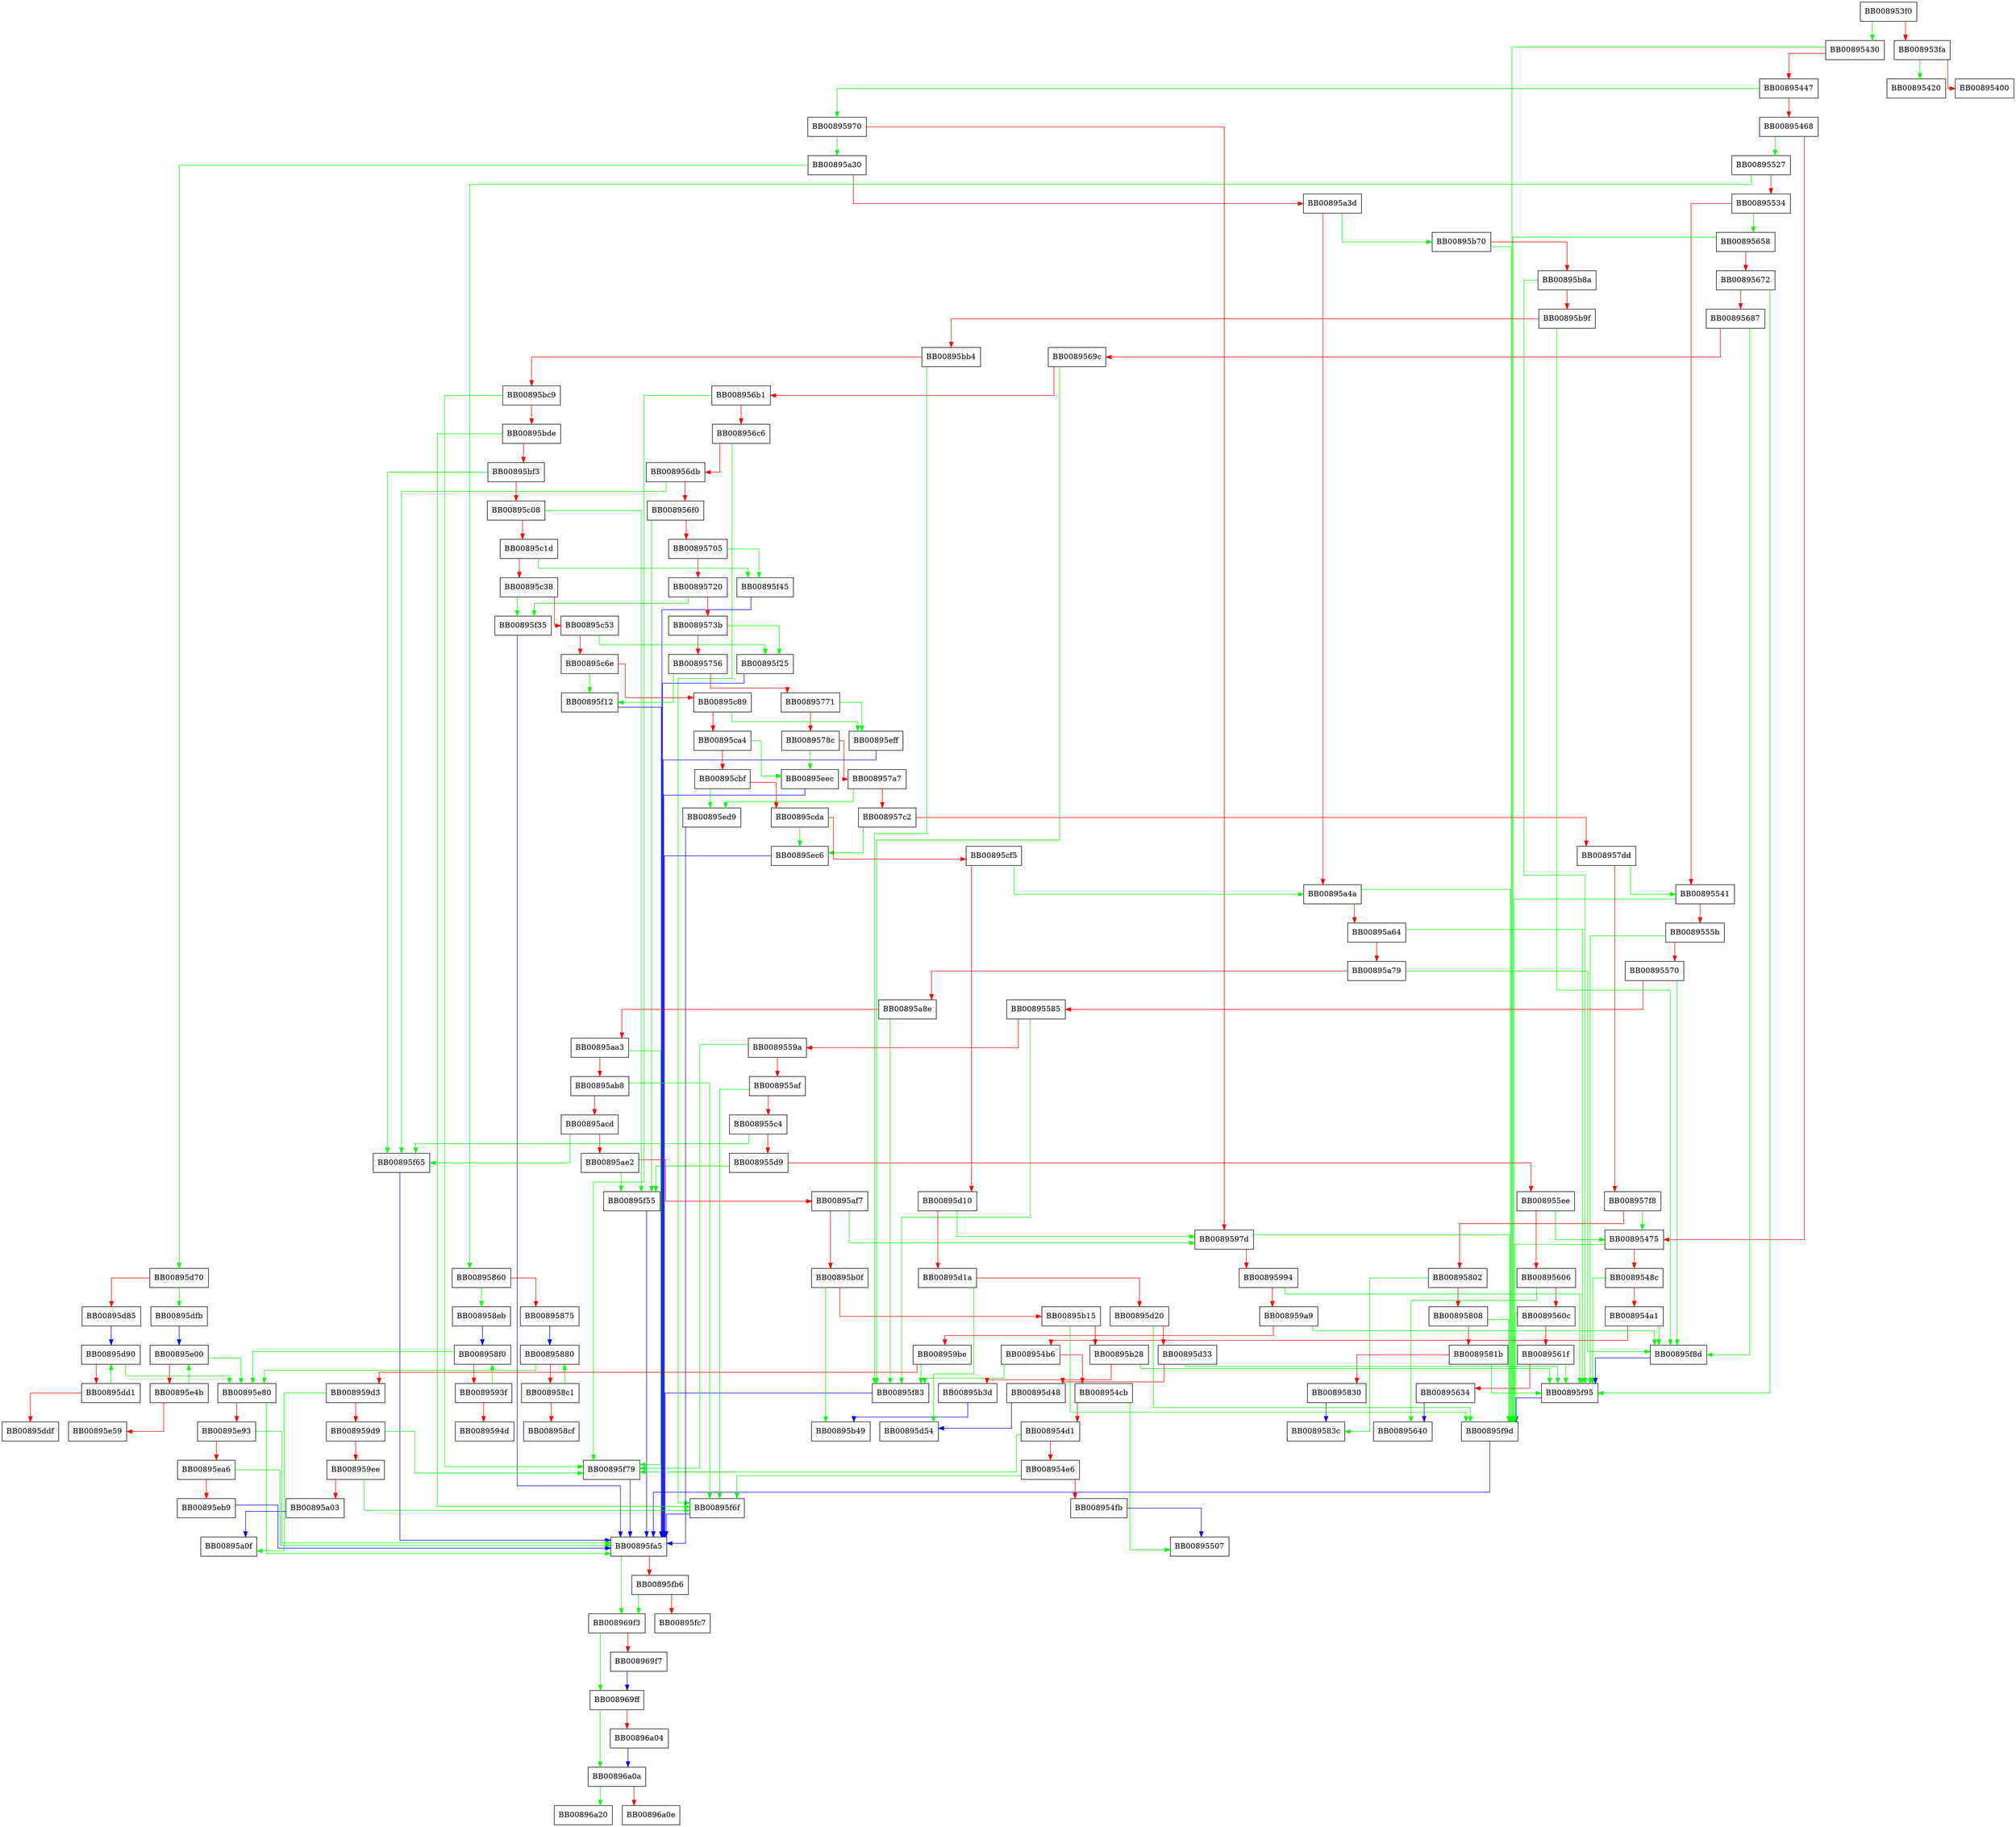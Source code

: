 digraph __memcmp_sse4_1 {
  node [shape="box"];
  graph [splines=ortho];
  BB008953f0 -> BB00895430 [color="green"];
  BB008953f0 -> BB008953fa [color="red"];
  BB008953fa -> BB00895420 [color="green"];
  BB008953fa -> BB00895400 [color="red"];
  BB00895430 -> BB00895f9d [color="green"];
  BB00895430 -> BB00895447 [color="red"];
  BB00895447 -> BB00895970 [color="green"];
  BB00895447 -> BB00895468 [color="red"];
  BB00895468 -> BB00895527 [color="green"];
  BB00895468 -> BB00895475 [color="red"];
  BB00895475 -> BB00895f9d [color="green"];
  BB00895475 -> BB0089548c [color="red"];
  BB0089548c -> BB00895f95 [color="green"];
  BB0089548c -> BB008954a1 [color="red"];
  BB008954a1 -> BB00895f8d [color="green"];
  BB008954a1 -> BB008954b6 [color="red"];
  BB008954b6 -> BB00895f83 [color="green"];
  BB008954b6 -> BB008954cb [color="red"];
  BB008954cb -> BB00895507 [color="green"];
  BB008954cb -> BB008954d1 [color="red"];
  BB008954d1 -> BB00895f79 [color="green"];
  BB008954d1 -> BB008954e6 [color="red"];
  BB008954e6 -> BB00895f6f [color="green"];
  BB008954e6 -> BB008954fb [color="red"];
  BB008954fb -> BB00895507 [color="blue"];
  BB00895527 -> BB00895860 [color="green"];
  BB00895527 -> BB00895534 [color="red"];
  BB00895534 -> BB00895658 [color="green"];
  BB00895534 -> BB00895541 [color="red"];
  BB00895541 -> BB00895f9d [color="green"];
  BB00895541 -> BB0089555b [color="red"];
  BB0089555b -> BB00895f95 [color="green"];
  BB0089555b -> BB00895570 [color="red"];
  BB00895570 -> BB00895f8d [color="green"];
  BB00895570 -> BB00895585 [color="red"];
  BB00895585 -> BB00895f83 [color="green"];
  BB00895585 -> BB0089559a [color="red"];
  BB0089559a -> BB00895f79 [color="green"];
  BB0089559a -> BB008955af [color="red"];
  BB008955af -> BB00895f6f [color="green"];
  BB008955af -> BB008955c4 [color="red"];
  BB008955c4 -> BB00895f65 [color="green"];
  BB008955c4 -> BB008955d9 [color="red"];
  BB008955d9 -> BB00895f55 [color="green"];
  BB008955d9 -> BB008955ee [color="red"];
  BB008955ee -> BB00895475 [color="green"];
  BB008955ee -> BB00895606 [color="red"];
  BB00895606 -> BB00895640 [color="green"];
  BB00895606 -> BB0089560c [color="red"];
  BB0089560c -> BB00895f9d [color="green"];
  BB0089560c -> BB0089561f [color="red"];
  BB0089561f -> BB00895f95 [color="green"];
  BB0089561f -> BB00895634 [color="red"];
  BB00895634 -> BB00895640 [color="blue"];
  BB00895658 -> BB00895f9d [color="green"];
  BB00895658 -> BB00895672 [color="red"];
  BB00895672 -> BB00895f95 [color="green"];
  BB00895672 -> BB00895687 [color="red"];
  BB00895687 -> BB00895f8d [color="green"];
  BB00895687 -> BB0089569c [color="red"];
  BB0089569c -> BB00895f83 [color="green"];
  BB0089569c -> BB008956b1 [color="red"];
  BB008956b1 -> BB00895f79 [color="green"];
  BB008956b1 -> BB008956c6 [color="red"];
  BB008956c6 -> BB00895f6f [color="green"];
  BB008956c6 -> BB008956db [color="red"];
  BB008956db -> BB00895f65 [color="green"];
  BB008956db -> BB008956f0 [color="red"];
  BB008956f0 -> BB00895f55 [color="green"];
  BB008956f0 -> BB00895705 [color="red"];
  BB00895705 -> BB00895f45 [color="green"];
  BB00895705 -> BB00895720 [color="red"];
  BB00895720 -> BB00895f35 [color="green"];
  BB00895720 -> BB0089573b [color="red"];
  BB0089573b -> BB00895f25 [color="green"];
  BB0089573b -> BB00895756 [color="red"];
  BB00895756 -> BB00895f12 [color="green"];
  BB00895756 -> BB00895771 [color="red"];
  BB00895771 -> BB00895eff [color="green"];
  BB00895771 -> BB0089578c [color="red"];
  BB0089578c -> BB00895eec [color="green"];
  BB0089578c -> BB008957a7 [color="red"];
  BB008957a7 -> BB00895ed9 [color="green"];
  BB008957a7 -> BB008957c2 [color="red"];
  BB008957c2 -> BB00895ec6 [color="green"];
  BB008957c2 -> BB008957dd [color="red"];
  BB008957dd -> BB00895541 [color="green"];
  BB008957dd -> BB008957f8 [color="red"];
  BB008957f8 -> BB00895475 [color="green"];
  BB008957f8 -> BB00895802 [color="red"];
  BB00895802 -> BB0089583c [color="green"];
  BB00895802 -> BB00895808 [color="red"];
  BB00895808 -> BB00895f9d [color="green"];
  BB00895808 -> BB0089581b [color="red"];
  BB0089581b -> BB00895f95 [color="green"];
  BB0089581b -> BB00895830 [color="red"];
  BB00895830 -> BB0089583c [color="blue"];
  BB00895860 -> BB008958eb [color="green"];
  BB00895860 -> BB00895875 [color="red"];
  BB00895875 -> BB00895880 [color="blue"];
  BB00895880 -> BB00895e80 [color="green"];
  BB00895880 -> BB008958c1 [color="red"];
  BB008958c1 -> BB00895880 [color="green"];
  BB008958c1 -> BB008958cf [color="red"];
  BB008958eb -> BB008958f0 [color="blue"];
  BB008958f0 -> BB00895e80 [color="green"];
  BB008958f0 -> BB0089593f [color="red"];
  BB0089593f -> BB008958f0 [color="green"];
  BB0089593f -> BB0089594d [color="red"];
  BB00895970 -> BB00895a30 [color="green"];
  BB00895970 -> BB0089597d [color="red"];
  BB0089597d -> BB00895f9d [color="green"];
  BB0089597d -> BB00895994 [color="red"];
  BB00895994 -> BB00895f95 [color="green"];
  BB00895994 -> BB008959a9 [color="red"];
  BB008959a9 -> BB00895f8d [color="green"];
  BB008959a9 -> BB008959be [color="red"];
  BB008959be -> BB00895f83 [color="green"];
  BB008959be -> BB008959d3 [color="red"];
  BB008959d3 -> BB00895a0f [color="green"];
  BB008959d3 -> BB008959d9 [color="red"];
  BB008959d9 -> BB00895f79 [color="green"];
  BB008959d9 -> BB008959ee [color="red"];
  BB008959ee -> BB00895f6f [color="green"];
  BB008959ee -> BB00895a03 [color="red"];
  BB00895a03 -> BB00895a0f [color="blue"];
  BB00895a30 -> BB00895d70 [color="green"];
  BB00895a30 -> BB00895a3d [color="red"];
  BB00895a3d -> BB00895b70 [color="green"];
  BB00895a3d -> BB00895a4a [color="red"];
  BB00895a4a -> BB00895f9d [color="green"];
  BB00895a4a -> BB00895a64 [color="red"];
  BB00895a64 -> BB00895f95 [color="green"];
  BB00895a64 -> BB00895a79 [color="red"];
  BB00895a79 -> BB00895f8d [color="green"];
  BB00895a79 -> BB00895a8e [color="red"];
  BB00895a8e -> BB00895f83 [color="green"];
  BB00895a8e -> BB00895aa3 [color="red"];
  BB00895aa3 -> BB00895f79 [color="green"];
  BB00895aa3 -> BB00895ab8 [color="red"];
  BB00895ab8 -> BB00895f6f [color="green"];
  BB00895ab8 -> BB00895acd [color="red"];
  BB00895acd -> BB00895f65 [color="green"];
  BB00895acd -> BB00895ae2 [color="red"];
  BB00895ae2 -> BB00895f55 [color="green"];
  BB00895ae2 -> BB00895af7 [color="red"];
  BB00895af7 -> BB0089597d [color="green"];
  BB00895af7 -> BB00895b0f [color="red"];
  BB00895b0f -> BB00895b49 [color="green"];
  BB00895b0f -> BB00895b15 [color="red"];
  BB00895b15 -> BB00895f9d [color="green"];
  BB00895b15 -> BB00895b28 [color="red"];
  BB00895b28 -> BB00895f95 [color="green"];
  BB00895b28 -> BB00895b3d [color="red"];
  BB00895b3d -> BB00895b49 [color="blue"];
  BB00895b70 -> BB00895f9d [color="green"];
  BB00895b70 -> BB00895b8a [color="red"];
  BB00895b8a -> BB00895f95 [color="green"];
  BB00895b8a -> BB00895b9f [color="red"];
  BB00895b9f -> BB00895f8d [color="green"];
  BB00895b9f -> BB00895bb4 [color="red"];
  BB00895bb4 -> BB00895f83 [color="green"];
  BB00895bb4 -> BB00895bc9 [color="red"];
  BB00895bc9 -> BB00895f79 [color="green"];
  BB00895bc9 -> BB00895bde [color="red"];
  BB00895bde -> BB00895f6f [color="green"];
  BB00895bde -> BB00895bf3 [color="red"];
  BB00895bf3 -> BB00895f65 [color="green"];
  BB00895bf3 -> BB00895c08 [color="red"];
  BB00895c08 -> BB00895f55 [color="green"];
  BB00895c08 -> BB00895c1d [color="red"];
  BB00895c1d -> BB00895f45 [color="green"];
  BB00895c1d -> BB00895c38 [color="red"];
  BB00895c38 -> BB00895f35 [color="green"];
  BB00895c38 -> BB00895c53 [color="red"];
  BB00895c53 -> BB00895f25 [color="green"];
  BB00895c53 -> BB00895c6e [color="red"];
  BB00895c6e -> BB00895f12 [color="green"];
  BB00895c6e -> BB00895c89 [color="red"];
  BB00895c89 -> BB00895eff [color="green"];
  BB00895c89 -> BB00895ca4 [color="red"];
  BB00895ca4 -> BB00895eec [color="green"];
  BB00895ca4 -> BB00895cbf [color="red"];
  BB00895cbf -> BB00895ed9 [color="green"];
  BB00895cbf -> BB00895cda [color="red"];
  BB00895cda -> BB00895ec6 [color="green"];
  BB00895cda -> BB00895cf5 [color="red"];
  BB00895cf5 -> BB00895a4a [color="green"];
  BB00895cf5 -> BB00895d10 [color="red"];
  BB00895d10 -> BB0089597d [color="green"];
  BB00895d10 -> BB00895d1a [color="red"];
  BB00895d1a -> BB00895d54 [color="green"];
  BB00895d1a -> BB00895d20 [color="red"];
  BB00895d20 -> BB00895f9d [color="green"];
  BB00895d20 -> BB00895d33 [color="red"];
  BB00895d33 -> BB00895f95 [color="green"];
  BB00895d33 -> BB00895d48 [color="red"];
  BB00895d48 -> BB00895d54 [color="blue"];
  BB00895d70 -> BB00895dfb [color="green"];
  BB00895d70 -> BB00895d85 [color="red"];
  BB00895d85 -> BB00895d90 [color="blue"];
  BB00895d90 -> BB00895e80 [color="green"];
  BB00895d90 -> BB00895dd1 [color="red"];
  BB00895dd1 -> BB00895d90 [color="green"];
  BB00895dd1 -> BB00895ddf [color="red"];
  BB00895dfb -> BB00895e00 [color="blue"];
  BB00895e00 -> BB00895e80 [color="green"];
  BB00895e00 -> BB00895e4b [color="red"];
  BB00895e4b -> BB00895e00 [color="green"];
  BB00895e4b -> BB00895e59 [color="red"];
  BB00895e80 -> BB00895fa5 [color="green"];
  BB00895e80 -> BB00895e93 [color="red"];
  BB00895e93 -> BB00895fa5 [color="green"];
  BB00895e93 -> BB00895ea6 [color="red"];
  BB00895ea6 -> BB00895fa5 [color="green"];
  BB00895ea6 -> BB00895eb9 [color="red"];
  BB00895eb9 -> BB00895fa5 [color="blue"];
  BB00895ec6 -> BB00895fa5 [color="blue"];
  BB00895ed9 -> BB00895fa5 [color="blue"];
  BB00895eec -> BB00895fa5 [color="blue"];
  BB00895eff -> BB00895fa5 [color="blue"];
  BB00895f12 -> BB00895fa5 [color="blue"];
  BB00895f25 -> BB00895fa5 [color="blue"];
  BB00895f35 -> BB00895fa5 [color="blue"];
  BB00895f45 -> BB00895fa5 [color="blue"];
  BB00895f55 -> BB00895fa5 [color="blue"];
  BB00895f65 -> BB00895fa5 [color="blue"];
  BB00895f6f -> BB00895fa5 [color="blue"];
  BB00895f79 -> BB00895fa5 [color="blue"];
  BB00895f83 -> BB00895fa5 [color="blue"];
  BB00895f8d -> BB00895f95 [color="blue"];
  BB00895f95 -> BB00895f9d [color="blue"];
  BB00895f9d -> BB00895fa5 [color="blue"];
  BB00895fa5 -> BB008969f3 [color="green"];
  BB00895fa5 -> BB00895fb6 [color="red"];
  BB00895fb6 -> BB008969f3 [color="green"];
  BB00895fb6 -> BB00895fc7 [color="red"];
  BB008969f3 -> BB008969ff [color="green"];
  BB008969f3 -> BB008969f7 [color="red"];
  BB008969f7 -> BB008969ff [color="blue"];
  BB008969ff -> BB00896a0a [color="green"];
  BB008969ff -> BB00896a04 [color="red"];
  BB00896a04 -> BB00896a0a [color="blue"];
  BB00896a0a -> BB00896a20 [color="green"];
  BB00896a0a -> BB00896a0e [color="red"];
}